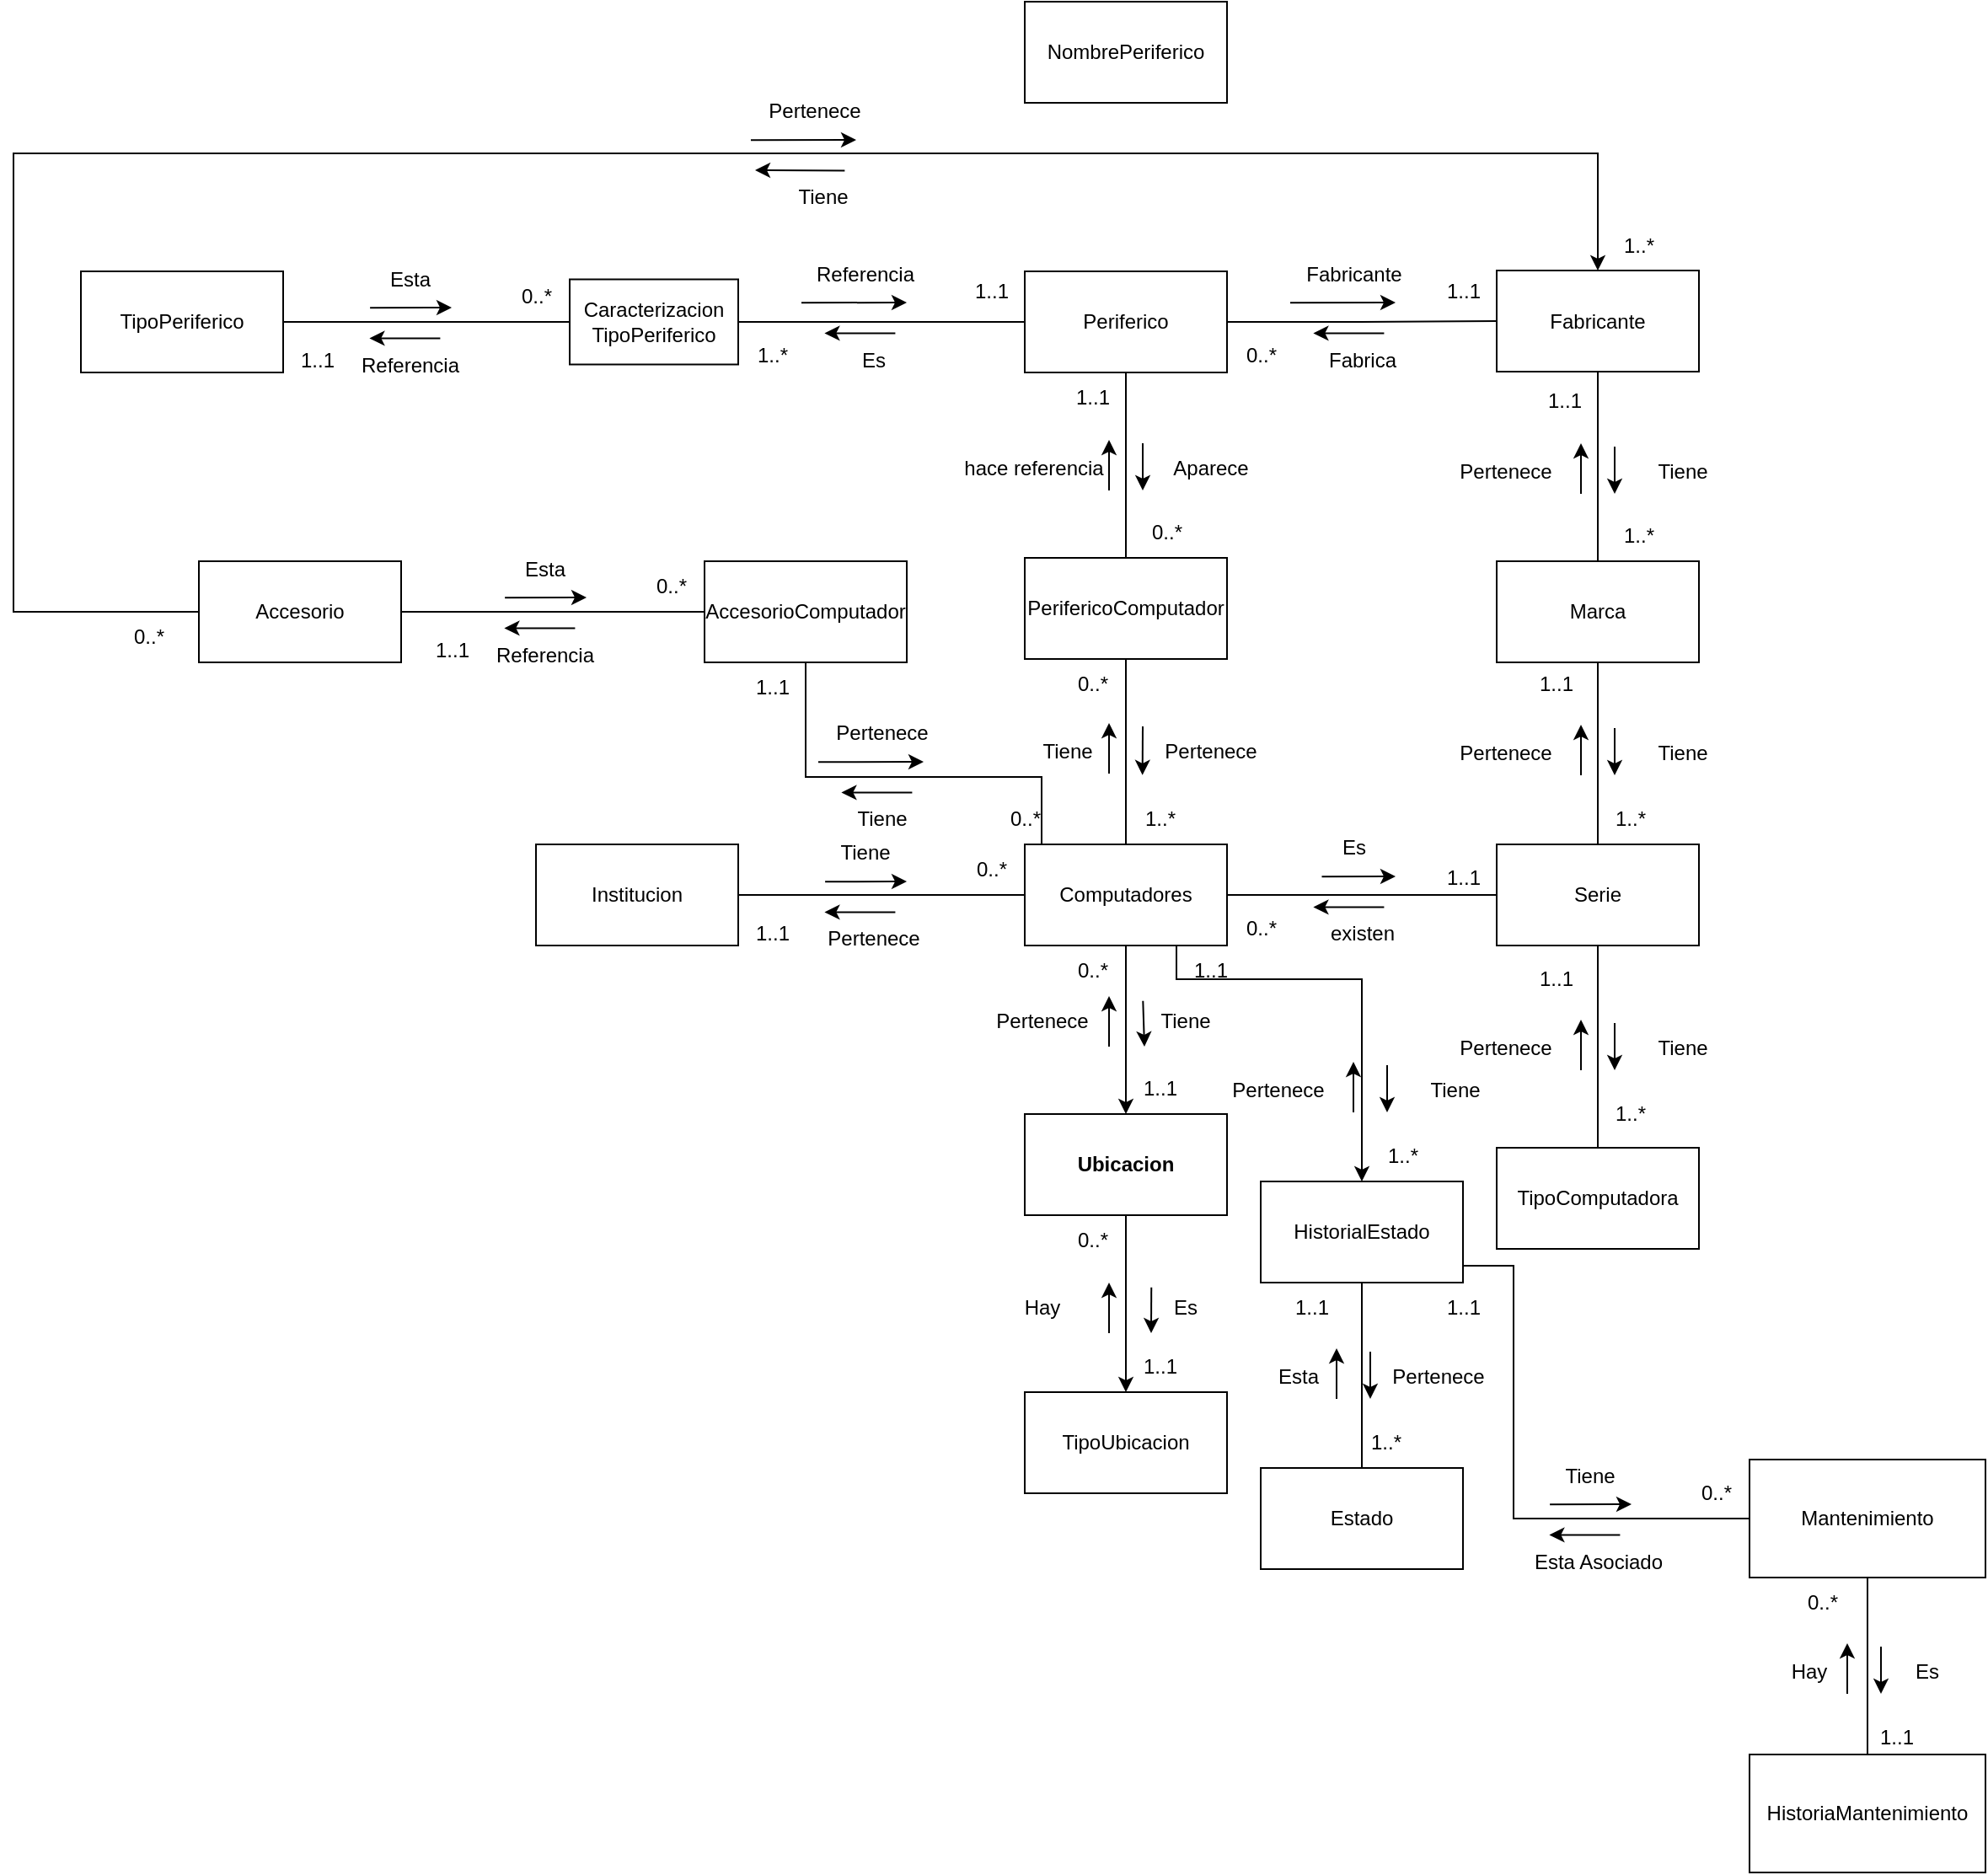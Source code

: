 <mxfile version="22.1.2" type="device">
  <diagram name="Página-1" id="cIidLMA8d9INim1SahX7">
    <mxGraphModel dx="1691" dy="508" grid="1" gridSize="10" guides="1" tooltips="1" connect="1" arrows="1" fold="1" page="1" pageScale="1" pageWidth="827" pageHeight="1169" math="0" shadow="0">
      <root>
        <mxCell id="0" />
        <mxCell id="1" parent="0" />
        <mxCell id="-EB4jdwyLUFz9tsIEVAe-1" style="edgeStyle=orthogonalEdgeStyle;rounded=0;orthogonalLoop=1;jettySize=auto;html=1;endArrow=none;endFill=0;" edge="1" parent="1" source="-EB4jdwyLUFz9tsIEVAe-2" target="-EB4jdwyLUFz9tsIEVAe-7">
          <mxGeometry relative="1" as="geometry" />
        </mxCell>
        <mxCell id="-EB4jdwyLUFz9tsIEVAe-2" value="Institucion" style="rounded=0;whiteSpace=wrap;html=1;" vertex="1" parent="1">
          <mxGeometry x="100" y="500" width="120" height="60" as="geometry" />
        </mxCell>
        <mxCell id="-EB4jdwyLUFz9tsIEVAe-3" style="edgeStyle=orthogonalEdgeStyle;rounded=0;orthogonalLoop=1;jettySize=auto;html=1;" edge="1" parent="1" source="-EB4jdwyLUFz9tsIEVAe-7" target="-EB4jdwyLUFz9tsIEVAe-15">
          <mxGeometry relative="1" as="geometry" />
        </mxCell>
        <mxCell id="-EB4jdwyLUFz9tsIEVAe-4" style="edgeStyle=orthogonalEdgeStyle;rounded=0;orthogonalLoop=1;jettySize=auto;html=1;endArrow=none;endFill=0;" edge="1" parent="1" source="-EB4jdwyLUFz9tsIEVAe-7" target="-EB4jdwyLUFz9tsIEVAe-30">
          <mxGeometry relative="1" as="geometry" />
        </mxCell>
        <mxCell id="-EB4jdwyLUFz9tsIEVAe-5" style="edgeStyle=orthogonalEdgeStyle;rounded=0;orthogonalLoop=1;jettySize=auto;html=1;entryX=0.5;entryY=1;entryDx=0;entryDy=0;endArrow=none;endFill=0;" edge="1" parent="1" source="-EB4jdwyLUFz9tsIEVAe-7" target="-EB4jdwyLUFz9tsIEVAe-98">
          <mxGeometry relative="1" as="geometry">
            <Array as="points">
              <mxPoint x="400" y="460" />
              <mxPoint x="260" y="460" />
            </Array>
          </mxGeometry>
        </mxCell>
        <mxCell id="-EB4jdwyLUFz9tsIEVAe-6" style="edgeStyle=orthogonalEdgeStyle;rounded=0;orthogonalLoop=1;jettySize=auto;html=1;" edge="1" parent="1" source="-EB4jdwyLUFz9tsIEVAe-7" target="-EB4jdwyLUFz9tsIEVAe-120">
          <mxGeometry relative="1" as="geometry">
            <Array as="points">
              <mxPoint x="480" y="580" />
              <mxPoint x="590" y="580" />
            </Array>
          </mxGeometry>
        </mxCell>
        <mxCell id="-EB4jdwyLUFz9tsIEVAe-7" value="Computadores&lt;br&gt;" style="rounded=0;whiteSpace=wrap;html=1;" vertex="1" parent="1">
          <mxGeometry x="390" y="500" width="120" height="60" as="geometry" />
        </mxCell>
        <mxCell id="-EB4jdwyLUFz9tsIEVAe-8" value="Tiene" style="text;html=1;align=center;verticalAlign=middle;resizable=0;points=[];autosize=1;strokeColor=none;fillColor=none;" vertex="1" parent="1">
          <mxGeometry x="270" y="490" width="50" height="30" as="geometry" />
        </mxCell>
        <mxCell id="-EB4jdwyLUFz9tsIEVAe-9" value="0..*" style="text;html=1;align=center;verticalAlign=middle;resizable=0;points=[];autosize=1;strokeColor=none;fillColor=none;" vertex="1" parent="1">
          <mxGeometry x="350" y="500" width="40" height="30" as="geometry" />
        </mxCell>
        <mxCell id="-EB4jdwyLUFz9tsIEVAe-10" value="" style="endArrow=classic;html=1;rounded=0;exitX=0.031;exitY=1.071;exitDx=0;exitDy=0;exitPerimeter=0;" edge="1" parent="1" source="-EB4jdwyLUFz9tsIEVAe-8">
          <mxGeometry width="50" height="50" relative="1" as="geometry">
            <mxPoint x="460" y="560" as="sourcePoint" />
            <mxPoint x="320" y="522" as="targetPoint" />
          </mxGeometry>
        </mxCell>
        <mxCell id="-EB4jdwyLUFz9tsIEVAe-11" value="Pertenece" style="text;html=1;align=center;verticalAlign=middle;resizable=0;points=[];autosize=1;strokeColor=none;fillColor=none;" vertex="1" parent="1">
          <mxGeometry x="260" y="541" width="80" height="30" as="geometry" />
        </mxCell>
        <mxCell id="-EB4jdwyLUFz9tsIEVAe-12" value="1..1" style="text;html=1;align=center;verticalAlign=middle;resizable=0;points=[];autosize=1;strokeColor=none;fillColor=none;" vertex="1" parent="1">
          <mxGeometry x="220" y="538" width="40" height="30" as="geometry" />
        </mxCell>
        <mxCell id="-EB4jdwyLUFz9tsIEVAe-13" value="" style="endArrow=classic;html=1;rounded=0;entryX=0.14;entryY=-0.027;entryDx=0;entryDy=0;entryPerimeter=0;exitX=0.665;exitY=-0.027;exitDx=0;exitDy=0;exitPerimeter=0;" edge="1" parent="1">
          <mxGeometry width="50" height="50" relative="1" as="geometry">
            <mxPoint x="313.2" y="540.19" as="sourcePoint" />
            <mxPoint x="271.2" y="540.19" as="targetPoint" />
          </mxGeometry>
        </mxCell>
        <mxCell id="-EB4jdwyLUFz9tsIEVAe-14" style="edgeStyle=orthogonalEdgeStyle;rounded=0;orthogonalLoop=1;jettySize=auto;html=1;" edge="1" parent="1" source="-EB4jdwyLUFz9tsIEVAe-15" target="-EB4jdwyLUFz9tsIEVAe-22">
          <mxGeometry relative="1" as="geometry" />
        </mxCell>
        <mxCell id="-EB4jdwyLUFz9tsIEVAe-15" value="Ubicacion" style="rounded=0;whiteSpace=wrap;html=1;fontStyle=1" vertex="1" parent="1">
          <mxGeometry x="390" y="660" width="120" height="60" as="geometry" />
        </mxCell>
        <mxCell id="-EB4jdwyLUFz9tsIEVAe-16" value="Tiene" style="text;html=1;align=center;verticalAlign=middle;resizable=0;points=[];autosize=1;strokeColor=none;fillColor=none;" vertex="1" parent="1">
          <mxGeometry x="460" y="590" width="50" height="30" as="geometry" />
        </mxCell>
        <mxCell id="-EB4jdwyLUFz9tsIEVAe-17" value="" style="endArrow=classic;html=1;rounded=0;exitX=0.003;exitY=0.097;exitDx=0;exitDy=0;exitPerimeter=0;" edge="1" parent="1" source="-EB4jdwyLUFz9tsIEVAe-16">
          <mxGeometry width="50" height="50" relative="1" as="geometry">
            <mxPoint x="650" y="660" as="sourcePoint" />
            <mxPoint x="461" y="620" as="targetPoint" />
          </mxGeometry>
        </mxCell>
        <mxCell id="-EB4jdwyLUFz9tsIEVAe-18" value="Pertenece" style="text;html=1;align=center;verticalAlign=middle;resizable=0;points=[];autosize=1;strokeColor=none;fillColor=none;" vertex="1" parent="1">
          <mxGeometry x="360" y="590" width="80" height="30" as="geometry" />
        </mxCell>
        <mxCell id="-EB4jdwyLUFz9tsIEVAe-19" value="" style="endArrow=classic;html=1;rounded=0;" edge="1" parent="1">
          <mxGeometry width="50" height="50" relative="1" as="geometry">
            <mxPoint x="440" y="620" as="sourcePoint" />
            <mxPoint x="440" y="590" as="targetPoint" />
          </mxGeometry>
        </mxCell>
        <mxCell id="-EB4jdwyLUFz9tsIEVAe-20" value="1..1" style="text;html=1;align=center;verticalAlign=middle;resizable=0;points=[];autosize=1;strokeColor=none;fillColor=none;" vertex="1" parent="1">
          <mxGeometry x="450" y="630" width="40" height="30" as="geometry" />
        </mxCell>
        <mxCell id="-EB4jdwyLUFz9tsIEVAe-21" value="0..*" style="text;html=1;align=center;verticalAlign=middle;resizable=0;points=[];autosize=1;strokeColor=none;fillColor=none;" vertex="1" parent="1">
          <mxGeometry x="410" y="560" width="40" height="30" as="geometry" />
        </mxCell>
        <mxCell id="-EB4jdwyLUFz9tsIEVAe-22" value="TipoUbicacion" style="rounded=0;whiteSpace=wrap;html=1;" vertex="1" parent="1">
          <mxGeometry x="390" y="825" width="120" height="60" as="geometry" />
        </mxCell>
        <mxCell id="-EB4jdwyLUFz9tsIEVAe-23" value="Es" style="text;html=1;align=center;verticalAlign=middle;resizable=0;points=[];autosize=1;strokeColor=none;fillColor=none;" vertex="1" parent="1">
          <mxGeometry x="465" y="760" width="40" height="30" as="geometry" />
        </mxCell>
        <mxCell id="-EB4jdwyLUFz9tsIEVAe-24" value="" style="endArrow=classic;html=1;rounded=0;exitX=0.003;exitY=0.097;exitDx=0;exitDy=0;exitPerimeter=0;entryX=0;entryY=1;entryDx=0;entryDy=0;entryPerimeter=0;" edge="1" parent="1" source="-EB4jdwyLUFz9tsIEVAe-23" target="-EB4jdwyLUFz9tsIEVAe-23">
          <mxGeometry width="50" height="50" relative="1" as="geometry">
            <mxPoint x="650" y="830" as="sourcePoint" />
            <mxPoint x="461" y="790" as="targetPoint" />
          </mxGeometry>
        </mxCell>
        <mxCell id="-EB4jdwyLUFz9tsIEVAe-25" value="Hay" style="text;html=1;align=center;verticalAlign=middle;resizable=0;points=[];autosize=1;strokeColor=none;fillColor=none;" vertex="1" parent="1">
          <mxGeometry x="380" y="760" width="40" height="30" as="geometry" />
        </mxCell>
        <mxCell id="-EB4jdwyLUFz9tsIEVAe-26" value="" style="endArrow=classic;html=1;rounded=0;" edge="1" parent="1">
          <mxGeometry width="50" height="50" relative="1" as="geometry">
            <mxPoint x="440" y="790" as="sourcePoint" />
            <mxPoint x="440" y="760" as="targetPoint" />
          </mxGeometry>
        </mxCell>
        <mxCell id="-EB4jdwyLUFz9tsIEVAe-27" value="1..1" style="text;html=1;align=center;verticalAlign=middle;resizable=0;points=[];autosize=1;strokeColor=none;fillColor=none;" vertex="1" parent="1">
          <mxGeometry x="450" y="795" width="40" height="30" as="geometry" />
        </mxCell>
        <mxCell id="-EB4jdwyLUFz9tsIEVAe-28" value="0..*" style="text;html=1;align=center;verticalAlign=middle;resizable=0;points=[];autosize=1;strokeColor=none;fillColor=none;" vertex="1" parent="1">
          <mxGeometry x="410" y="720" width="40" height="30" as="geometry" />
        </mxCell>
        <mxCell id="-EB4jdwyLUFz9tsIEVAe-29" style="edgeStyle=orthogonalEdgeStyle;rounded=0;orthogonalLoop=1;jettySize=auto;html=1;endArrow=none;endFill=0;" edge="1" parent="1" source="-EB4jdwyLUFz9tsIEVAe-30" target="-EB4jdwyLUFz9tsIEVAe-60">
          <mxGeometry relative="1" as="geometry" />
        </mxCell>
        <mxCell id="-EB4jdwyLUFz9tsIEVAe-30" value="Periferico" style="rounded=0;whiteSpace=wrap;html=1;" vertex="1" parent="1">
          <mxGeometry x="390" y="160" width="120" height="60" as="geometry" />
        </mxCell>
        <mxCell id="-EB4jdwyLUFz9tsIEVAe-31" value="hace referencia" style="text;html=1;align=center;verticalAlign=middle;resizable=0;points=[];autosize=1;strokeColor=none;fillColor=none;" vertex="1" parent="1">
          <mxGeometry x="340" y="262" width="110" height="30" as="geometry" />
        </mxCell>
        <mxCell id="-EB4jdwyLUFz9tsIEVAe-32" value="Aparece" style="text;html=1;align=center;verticalAlign=middle;resizable=0;points=[];autosize=1;strokeColor=none;fillColor=none;" vertex="1" parent="1">
          <mxGeometry x="465" y="262" width="70" height="30" as="geometry" />
        </mxCell>
        <mxCell id="-EB4jdwyLUFz9tsIEVAe-33" value="" style="endArrow=classic;html=1;rounded=0;" edge="1" parent="1">
          <mxGeometry width="50" height="50" relative="1" as="geometry">
            <mxPoint x="440" y="290" as="sourcePoint" />
            <mxPoint x="440" y="260" as="targetPoint" />
          </mxGeometry>
        </mxCell>
        <mxCell id="-EB4jdwyLUFz9tsIEVAe-34" value="" style="endArrow=classic;html=1;rounded=0;exitX=0.003;exitY=0.097;exitDx=0;exitDy=0;exitPerimeter=0;" edge="1" parent="1">
          <mxGeometry width="50" height="50" relative="1" as="geometry">
            <mxPoint x="460" y="262" as="sourcePoint" />
            <mxPoint x="460" y="290" as="targetPoint" />
          </mxGeometry>
        </mxCell>
        <mxCell id="-EB4jdwyLUFz9tsIEVAe-35" value="1..1" style="text;html=1;align=center;verticalAlign=middle;resizable=0;points=[];autosize=1;strokeColor=none;fillColor=none;" vertex="1" parent="1">
          <mxGeometry x="410" y="220" width="40" height="30" as="geometry" />
        </mxCell>
        <mxCell id="-EB4jdwyLUFz9tsIEVAe-36" value="0..*" style="text;html=1;align=center;verticalAlign=middle;resizable=0;points=[];autosize=1;strokeColor=none;fillColor=none;" vertex="1" parent="1">
          <mxGeometry x="454" y="300" width="40" height="30" as="geometry" />
        </mxCell>
        <mxCell id="-EB4jdwyLUFz9tsIEVAe-37" value="PerifericoComputador" style="rounded=0;whiteSpace=wrap;html=1;" vertex="1" parent="1">
          <mxGeometry x="390" y="330" width="120" height="60" as="geometry" />
        </mxCell>
        <mxCell id="-EB4jdwyLUFz9tsIEVAe-38" value="Tiene" style="text;html=1;align=center;verticalAlign=middle;resizable=0;points=[];autosize=1;strokeColor=none;fillColor=none;" vertex="1" parent="1">
          <mxGeometry x="390" y="430" width="50" height="30" as="geometry" />
        </mxCell>
        <mxCell id="-EB4jdwyLUFz9tsIEVAe-39" value="Pertenece" style="text;html=1;align=center;verticalAlign=middle;resizable=0;points=[];autosize=1;strokeColor=none;fillColor=none;" vertex="1" parent="1">
          <mxGeometry x="460" y="430" width="80" height="30" as="geometry" />
        </mxCell>
        <mxCell id="-EB4jdwyLUFz9tsIEVAe-40" value="" style="endArrow=classic;html=1;rounded=0;" edge="1" parent="1">
          <mxGeometry width="50" height="50" relative="1" as="geometry">
            <mxPoint x="440" y="458" as="sourcePoint" />
            <mxPoint x="440" y="428" as="targetPoint" />
          </mxGeometry>
        </mxCell>
        <mxCell id="-EB4jdwyLUFz9tsIEVAe-41" value="" style="endArrow=classic;html=1;rounded=0;exitX=0.003;exitY=0.097;exitDx=0;exitDy=0;exitPerimeter=0;entryX=-0.002;entryY=0.963;entryDx=0;entryDy=0;entryPerimeter=0;" edge="1" parent="1" target="-EB4jdwyLUFz9tsIEVAe-39">
          <mxGeometry width="50" height="50" relative="1" as="geometry">
            <mxPoint x="460" y="430" as="sourcePoint" />
            <mxPoint x="461" y="457" as="targetPoint" />
          </mxGeometry>
        </mxCell>
        <mxCell id="-EB4jdwyLUFz9tsIEVAe-42" value="0..*" style="text;html=1;align=center;verticalAlign=middle;resizable=0;points=[];autosize=1;strokeColor=none;fillColor=none;" vertex="1" parent="1">
          <mxGeometry x="410" y="390" width="40" height="30" as="geometry" />
        </mxCell>
        <mxCell id="-EB4jdwyLUFz9tsIEVAe-43" value="1..*" style="text;html=1;align=center;verticalAlign=middle;resizable=0;points=[];autosize=1;strokeColor=none;fillColor=none;" vertex="1" parent="1">
          <mxGeometry x="450" y="470" width="40" height="30" as="geometry" />
        </mxCell>
        <mxCell id="-EB4jdwyLUFz9tsIEVAe-44" style="edgeStyle=orthogonalEdgeStyle;rounded=0;orthogonalLoop=1;jettySize=auto;html=1;endArrow=none;endFill=0;" edge="1" parent="1" source="-EB4jdwyLUFz9tsIEVAe-45" target="-EB4jdwyLUFz9tsIEVAe-30">
          <mxGeometry relative="1" as="geometry" />
        </mxCell>
        <mxCell id="-EB4jdwyLUFz9tsIEVAe-45" value="TipoPeriferico" style="rounded=0;whiteSpace=wrap;html=1;" vertex="1" parent="1">
          <mxGeometry x="-170" y="160" width="120" height="60" as="geometry" />
        </mxCell>
        <mxCell id="-EB4jdwyLUFz9tsIEVAe-46" value="Esta" style="text;html=1;align=center;verticalAlign=middle;resizable=0;points=[];autosize=1;strokeColor=none;fillColor=none;" vertex="1" parent="1">
          <mxGeometry y="149.5" width="50" height="30" as="geometry" />
        </mxCell>
        <mxCell id="-EB4jdwyLUFz9tsIEVAe-47" value="0..*" style="text;html=1;align=center;verticalAlign=middle;resizable=0;points=[];autosize=1;strokeColor=none;fillColor=none;" vertex="1" parent="1">
          <mxGeometry x="80" y="159.5" width="40" height="30" as="geometry" />
        </mxCell>
        <mxCell id="-EB4jdwyLUFz9tsIEVAe-48" value="" style="endArrow=classic;html=1;rounded=0;exitX=0.031;exitY=1.071;exitDx=0;exitDy=0;exitPerimeter=0;" edge="1" parent="1" source="-EB4jdwyLUFz9tsIEVAe-46">
          <mxGeometry width="50" height="50" relative="1" as="geometry">
            <mxPoint x="190" y="219.5" as="sourcePoint" />
            <mxPoint x="50" y="181.5" as="targetPoint" />
          </mxGeometry>
        </mxCell>
        <mxCell id="-EB4jdwyLUFz9tsIEVAe-49" value="Referencia" style="text;html=1;align=center;verticalAlign=middle;resizable=0;points=[];autosize=1;strokeColor=none;fillColor=none;" vertex="1" parent="1">
          <mxGeometry x="-15" y="200.5" width="80" height="30" as="geometry" />
        </mxCell>
        <mxCell id="-EB4jdwyLUFz9tsIEVAe-50" value="1..1" style="text;html=1;align=center;verticalAlign=middle;resizable=0;points=[];autosize=1;strokeColor=none;fillColor=none;" vertex="1" parent="1">
          <mxGeometry x="-50" y="197.5" width="40" height="30" as="geometry" />
        </mxCell>
        <mxCell id="-EB4jdwyLUFz9tsIEVAe-51" value="" style="endArrow=classic;html=1;rounded=0;entryX=0.14;entryY=-0.027;entryDx=0;entryDy=0;entryPerimeter=0;exitX=0.665;exitY=-0.027;exitDx=0;exitDy=0;exitPerimeter=0;" edge="1" parent="1">
          <mxGeometry width="50" height="50" relative="1" as="geometry">
            <mxPoint x="43.2" y="199.69" as="sourcePoint" />
            <mxPoint x="1.2" y="199.69" as="targetPoint" />
          </mxGeometry>
        </mxCell>
        <mxCell id="-EB4jdwyLUFz9tsIEVAe-52" value="Caracterizacion&lt;br&gt;TipoPeriferico" style="rounded=0;whiteSpace=wrap;html=1;" vertex="1" parent="1">
          <mxGeometry x="120" y="164.75" width="100" height="50.5" as="geometry" />
        </mxCell>
        <mxCell id="-EB4jdwyLUFz9tsIEVAe-53" value="Referencia" style="text;html=1;align=center;verticalAlign=middle;resizable=0;points=[];autosize=1;strokeColor=none;fillColor=none;" vertex="1" parent="1">
          <mxGeometry x="255" y="146.5" width="80" height="30" as="geometry" />
        </mxCell>
        <mxCell id="-EB4jdwyLUFz9tsIEVAe-54" value="1..1" style="text;html=1;align=center;verticalAlign=middle;resizable=0;points=[];autosize=1;strokeColor=none;fillColor=none;" vertex="1" parent="1">
          <mxGeometry x="350" y="156.5" width="40" height="30" as="geometry" />
        </mxCell>
        <mxCell id="-EB4jdwyLUFz9tsIEVAe-55" value="" style="endArrow=classic;html=1;rounded=0;exitX=0.031;exitY=1.071;exitDx=0;exitDy=0;exitPerimeter=0;" edge="1" parent="1" source="-EB4jdwyLUFz9tsIEVAe-53">
          <mxGeometry width="50" height="50" relative="1" as="geometry">
            <mxPoint x="460" y="216.5" as="sourcePoint" />
            <mxPoint x="320" y="178.5" as="targetPoint" />
          </mxGeometry>
        </mxCell>
        <mxCell id="-EB4jdwyLUFz9tsIEVAe-56" value="Es" style="text;html=1;align=center;verticalAlign=middle;resizable=0;points=[];autosize=1;strokeColor=none;fillColor=none;" vertex="1" parent="1">
          <mxGeometry x="280" y="197.5" width="40" height="30" as="geometry" />
        </mxCell>
        <mxCell id="-EB4jdwyLUFz9tsIEVAe-57" value="1..*" style="text;html=1;align=center;verticalAlign=middle;resizable=0;points=[];autosize=1;strokeColor=none;fillColor=none;" vertex="1" parent="1">
          <mxGeometry x="220" y="194.5" width="40" height="30" as="geometry" />
        </mxCell>
        <mxCell id="-EB4jdwyLUFz9tsIEVAe-58" value="" style="endArrow=classic;html=1;rounded=0;entryX=0.14;entryY=-0.027;entryDx=0;entryDy=0;entryPerimeter=0;exitX=0.665;exitY=-0.027;exitDx=0;exitDy=0;exitPerimeter=0;" edge="1" parent="1">
          <mxGeometry width="50" height="50" relative="1" as="geometry">
            <mxPoint x="313.2" y="196.69" as="sourcePoint" />
            <mxPoint x="271.2" y="196.69" as="targetPoint" />
          </mxGeometry>
        </mxCell>
        <mxCell id="-EB4jdwyLUFz9tsIEVAe-59" style="edgeStyle=orthogonalEdgeStyle;rounded=0;orthogonalLoop=1;jettySize=auto;html=1;entryX=0.5;entryY=0;entryDx=0;entryDy=0;endArrow=none;endFill=0;" edge="1" parent="1" source="-EB4jdwyLUFz9tsIEVAe-60" target="-EB4jdwyLUFz9tsIEVAe-62">
          <mxGeometry relative="1" as="geometry" />
        </mxCell>
        <mxCell id="-EB4jdwyLUFz9tsIEVAe-60" value="Fabricante" style="rounded=0;whiteSpace=wrap;html=1;" vertex="1" parent="1">
          <mxGeometry x="670" y="159.5" width="120" height="60" as="geometry" />
        </mxCell>
        <mxCell id="-EB4jdwyLUFz9tsIEVAe-61" style="edgeStyle=orthogonalEdgeStyle;rounded=0;orthogonalLoop=1;jettySize=auto;html=1;endArrow=none;endFill=0;" edge="1" parent="1" source="-EB4jdwyLUFz9tsIEVAe-62" target="-EB4jdwyLUFz9tsIEVAe-65">
          <mxGeometry relative="1" as="geometry" />
        </mxCell>
        <mxCell id="-EB4jdwyLUFz9tsIEVAe-62" value="Marca" style="rounded=0;whiteSpace=wrap;html=1;" vertex="1" parent="1">
          <mxGeometry x="670" y="332" width="120" height="60" as="geometry" />
        </mxCell>
        <mxCell id="-EB4jdwyLUFz9tsIEVAe-63" style="edgeStyle=orthogonalEdgeStyle;rounded=0;orthogonalLoop=1;jettySize=auto;html=1;endArrow=none;endFill=0;" edge="1" parent="1" source="-EB4jdwyLUFz9tsIEVAe-65" target="-EB4jdwyLUFz9tsIEVAe-7">
          <mxGeometry relative="1" as="geometry" />
        </mxCell>
        <mxCell id="-EB4jdwyLUFz9tsIEVAe-64" style="edgeStyle=orthogonalEdgeStyle;rounded=0;orthogonalLoop=1;jettySize=auto;html=1;endArrow=none;endFill=0;" edge="1" parent="1" source="-EB4jdwyLUFz9tsIEVAe-65" target="-EB4jdwyLUFz9tsIEVAe-90">
          <mxGeometry relative="1" as="geometry" />
        </mxCell>
        <mxCell id="-EB4jdwyLUFz9tsIEVAe-65" value="Serie" style="rounded=0;whiteSpace=wrap;html=1;" vertex="1" parent="1">
          <mxGeometry x="670" y="500" width="120" height="60" as="geometry" />
        </mxCell>
        <mxCell id="-EB4jdwyLUFz9tsIEVAe-66" value="Fabricante" style="text;html=1;align=center;verticalAlign=middle;resizable=0;points=[];autosize=1;strokeColor=none;fillColor=none;" vertex="1" parent="1">
          <mxGeometry x="545" y="146.5" width="80" height="30" as="geometry" />
        </mxCell>
        <mxCell id="-EB4jdwyLUFz9tsIEVAe-67" value="1..1" style="text;html=1;align=center;verticalAlign=middle;resizable=0;points=[];autosize=1;strokeColor=none;fillColor=none;" vertex="1" parent="1">
          <mxGeometry x="630" y="156.5" width="40" height="30" as="geometry" />
        </mxCell>
        <mxCell id="-EB4jdwyLUFz9tsIEVAe-68" value="" style="endArrow=classic;html=1;rounded=0;exitX=0.031;exitY=1.071;exitDx=0;exitDy=0;exitPerimeter=0;" edge="1" parent="1" source="-EB4jdwyLUFz9tsIEVAe-66">
          <mxGeometry width="50" height="50" relative="1" as="geometry">
            <mxPoint x="750" y="216.5" as="sourcePoint" />
            <mxPoint x="610" y="178.5" as="targetPoint" />
          </mxGeometry>
        </mxCell>
        <mxCell id="-EB4jdwyLUFz9tsIEVAe-69" value="Fabrica" style="text;html=1;align=center;verticalAlign=middle;resizable=0;points=[];autosize=1;strokeColor=none;fillColor=none;" vertex="1" parent="1">
          <mxGeometry x="560" y="197.5" width="60" height="30" as="geometry" />
        </mxCell>
        <mxCell id="-EB4jdwyLUFz9tsIEVAe-70" value="0..*" style="text;html=1;align=center;verticalAlign=middle;resizable=0;points=[];autosize=1;strokeColor=none;fillColor=none;" vertex="1" parent="1">
          <mxGeometry x="510" y="194.5" width="40" height="30" as="geometry" />
        </mxCell>
        <mxCell id="-EB4jdwyLUFz9tsIEVAe-71" value="" style="endArrow=classic;html=1;rounded=0;entryX=0.14;entryY=-0.027;entryDx=0;entryDy=0;entryPerimeter=0;exitX=0.665;exitY=-0.027;exitDx=0;exitDy=0;exitPerimeter=0;" edge="1" parent="1">
          <mxGeometry width="50" height="50" relative="1" as="geometry">
            <mxPoint x="603.2" y="196.69" as="sourcePoint" />
            <mxPoint x="561.2" y="196.69" as="targetPoint" />
          </mxGeometry>
        </mxCell>
        <mxCell id="-EB4jdwyLUFz9tsIEVAe-72" value="Pertenece" style="text;html=1;align=center;verticalAlign=middle;resizable=0;points=[];autosize=1;strokeColor=none;fillColor=none;" vertex="1" parent="1">
          <mxGeometry x="635" y="264" width="80" height="30" as="geometry" />
        </mxCell>
        <mxCell id="-EB4jdwyLUFz9tsIEVAe-73" value="Tiene" style="text;html=1;align=center;verticalAlign=middle;resizable=0;points=[];autosize=1;strokeColor=none;fillColor=none;" vertex="1" parent="1">
          <mxGeometry x="755" y="264" width="50" height="30" as="geometry" />
        </mxCell>
        <mxCell id="-EB4jdwyLUFz9tsIEVAe-74" value="" style="endArrow=classic;html=1;rounded=0;" edge="1" parent="1">
          <mxGeometry width="50" height="50" relative="1" as="geometry">
            <mxPoint x="720" y="292" as="sourcePoint" />
            <mxPoint x="720" y="262" as="targetPoint" />
          </mxGeometry>
        </mxCell>
        <mxCell id="-EB4jdwyLUFz9tsIEVAe-75" value="" style="endArrow=classic;html=1;rounded=0;exitX=0.003;exitY=0.097;exitDx=0;exitDy=0;exitPerimeter=0;" edge="1" parent="1">
          <mxGeometry width="50" height="50" relative="1" as="geometry">
            <mxPoint x="740" y="264" as="sourcePoint" />
            <mxPoint x="740" y="292" as="targetPoint" />
          </mxGeometry>
        </mxCell>
        <mxCell id="-EB4jdwyLUFz9tsIEVAe-76" value="1..1" style="text;html=1;align=center;verticalAlign=middle;resizable=0;points=[];autosize=1;strokeColor=none;fillColor=none;" vertex="1" parent="1">
          <mxGeometry x="690" y="222" width="40" height="30" as="geometry" />
        </mxCell>
        <mxCell id="-EB4jdwyLUFz9tsIEVAe-77" value="1..*" style="text;html=1;align=center;verticalAlign=middle;resizable=0;points=[];autosize=1;strokeColor=none;fillColor=none;" vertex="1" parent="1">
          <mxGeometry x="734" y="302" width="40" height="30" as="geometry" />
        </mxCell>
        <mxCell id="-EB4jdwyLUFz9tsIEVAe-78" value="Pertenece" style="text;html=1;align=center;verticalAlign=middle;resizable=0;points=[];autosize=1;strokeColor=none;fillColor=none;" vertex="1" parent="1">
          <mxGeometry x="635" y="431" width="80" height="30" as="geometry" />
        </mxCell>
        <mxCell id="-EB4jdwyLUFz9tsIEVAe-79" value="Tiene" style="text;html=1;align=center;verticalAlign=middle;resizable=0;points=[];autosize=1;strokeColor=none;fillColor=none;" vertex="1" parent="1">
          <mxGeometry x="755" y="431" width="50" height="30" as="geometry" />
        </mxCell>
        <mxCell id="-EB4jdwyLUFz9tsIEVAe-80" value="" style="endArrow=classic;html=1;rounded=0;" edge="1" parent="1">
          <mxGeometry width="50" height="50" relative="1" as="geometry">
            <mxPoint x="720" y="459" as="sourcePoint" />
            <mxPoint x="720" y="429" as="targetPoint" />
          </mxGeometry>
        </mxCell>
        <mxCell id="-EB4jdwyLUFz9tsIEVAe-81" value="" style="endArrow=classic;html=1;rounded=0;exitX=0.003;exitY=0.097;exitDx=0;exitDy=0;exitPerimeter=0;" edge="1" parent="1">
          <mxGeometry width="50" height="50" relative="1" as="geometry">
            <mxPoint x="740" y="431" as="sourcePoint" />
            <mxPoint x="740" y="459" as="targetPoint" />
          </mxGeometry>
        </mxCell>
        <mxCell id="-EB4jdwyLUFz9tsIEVAe-82" value="1..1" style="text;html=1;align=center;verticalAlign=middle;resizable=0;points=[];autosize=1;strokeColor=none;fillColor=none;" vertex="1" parent="1">
          <mxGeometry x="685" y="390" width="40" height="30" as="geometry" />
        </mxCell>
        <mxCell id="-EB4jdwyLUFz9tsIEVAe-83" value="1..*" style="text;html=1;align=center;verticalAlign=middle;resizable=0;points=[];autosize=1;strokeColor=none;fillColor=none;" vertex="1" parent="1">
          <mxGeometry x="729" y="470" width="40" height="30" as="geometry" />
        </mxCell>
        <mxCell id="-EB4jdwyLUFz9tsIEVAe-84" value="Es" style="text;html=1;align=center;verticalAlign=middle;resizable=0;points=[];autosize=1;strokeColor=none;fillColor=none;" vertex="1" parent="1">
          <mxGeometry x="565" y="487" width="40" height="30" as="geometry" />
        </mxCell>
        <mxCell id="-EB4jdwyLUFz9tsIEVAe-85" value="1..1" style="text;html=1;align=center;verticalAlign=middle;resizable=0;points=[];autosize=1;strokeColor=none;fillColor=none;" vertex="1" parent="1">
          <mxGeometry x="630" y="505" width="40" height="30" as="geometry" />
        </mxCell>
        <mxCell id="-EB4jdwyLUFz9tsIEVAe-86" value="" style="endArrow=classic;html=1;rounded=0;exitX=0.031;exitY=1.071;exitDx=0;exitDy=0;exitPerimeter=0;" edge="1" parent="1" source="-EB4jdwyLUFz9tsIEVAe-84">
          <mxGeometry width="50" height="50" relative="1" as="geometry">
            <mxPoint x="750" y="557" as="sourcePoint" />
            <mxPoint x="610" y="519" as="targetPoint" />
          </mxGeometry>
        </mxCell>
        <mxCell id="-EB4jdwyLUFz9tsIEVAe-87" value="existen" style="text;html=1;align=center;verticalAlign=middle;resizable=0;points=[];autosize=1;strokeColor=none;fillColor=none;" vertex="1" parent="1">
          <mxGeometry x="560" y="538" width="60" height="30" as="geometry" />
        </mxCell>
        <mxCell id="-EB4jdwyLUFz9tsIEVAe-88" value="0..*" style="text;html=1;align=center;verticalAlign=middle;resizable=0;points=[];autosize=1;strokeColor=none;fillColor=none;" vertex="1" parent="1">
          <mxGeometry x="510" y="535" width="40" height="30" as="geometry" />
        </mxCell>
        <mxCell id="-EB4jdwyLUFz9tsIEVAe-89" value="" style="endArrow=classic;html=1;rounded=0;entryX=0.14;entryY=-0.027;entryDx=0;entryDy=0;entryPerimeter=0;exitX=0.665;exitY=-0.027;exitDx=0;exitDy=0;exitPerimeter=0;" edge="1" parent="1">
          <mxGeometry width="50" height="50" relative="1" as="geometry">
            <mxPoint x="603.2" y="537.19" as="sourcePoint" />
            <mxPoint x="561.2" y="537.19" as="targetPoint" />
          </mxGeometry>
        </mxCell>
        <mxCell id="-EB4jdwyLUFz9tsIEVAe-90" value="TipoComputadora" style="rounded=0;whiteSpace=wrap;html=1;" vertex="1" parent="1">
          <mxGeometry x="670" y="680" width="120" height="60" as="geometry" />
        </mxCell>
        <mxCell id="-EB4jdwyLUFz9tsIEVAe-91" value="Pertenece" style="text;html=1;align=center;verticalAlign=middle;resizable=0;points=[];autosize=1;strokeColor=none;fillColor=none;" vertex="1" parent="1">
          <mxGeometry x="635" y="606" width="80" height="30" as="geometry" />
        </mxCell>
        <mxCell id="-EB4jdwyLUFz9tsIEVAe-92" value="Tiene" style="text;html=1;align=center;verticalAlign=middle;resizable=0;points=[];autosize=1;strokeColor=none;fillColor=none;" vertex="1" parent="1">
          <mxGeometry x="755" y="606" width="50" height="30" as="geometry" />
        </mxCell>
        <mxCell id="-EB4jdwyLUFz9tsIEVAe-93" value="" style="endArrow=classic;html=1;rounded=0;" edge="1" parent="1">
          <mxGeometry width="50" height="50" relative="1" as="geometry">
            <mxPoint x="720" y="634" as="sourcePoint" />
            <mxPoint x="720" y="604" as="targetPoint" />
          </mxGeometry>
        </mxCell>
        <mxCell id="-EB4jdwyLUFz9tsIEVAe-94" value="" style="endArrow=classic;html=1;rounded=0;exitX=0.003;exitY=0.097;exitDx=0;exitDy=0;exitPerimeter=0;" edge="1" parent="1">
          <mxGeometry width="50" height="50" relative="1" as="geometry">
            <mxPoint x="740" y="606" as="sourcePoint" />
            <mxPoint x="740" y="634" as="targetPoint" />
          </mxGeometry>
        </mxCell>
        <mxCell id="-EB4jdwyLUFz9tsIEVAe-95" value="1..1" style="text;html=1;align=center;verticalAlign=middle;resizable=0;points=[];autosize=1;strokeColor=none;fillColor=none;" vertex="1" parent="1">
          <mxGeometry x="685" y="565" width="40" height="30" as="geometry" />
        </mxCell>
        <mxCell id="-EB4jdwyLUFz9tsIEVAe-96" value="1..*" style="text;html=1;align=center;verticalAlign=middle;resizable=0;points=[];autosize=1;strokeColor=none;fillColor=none;" vertex="1" parent="1">
          <mxGeometry x="729" y="645" width="40" height="30" as="geometry" />
        </mxCell>
        <mxCell id="-EB4jdwyLUFz9tsIEVAe-97" style="edgeStyle=orthogonalEdgeStyle;rounded=0;orthogonalLoop=1;jettySize=auto;html=1;entryX=1;entryY=0.5;entryDx=0;entryDy=0;endArrow=none;endFill=0;" edge="1" parent="1" source="-EB4jdwyLUFz9tsIEVAe-98" target="-EB4jdwyLUFz9tsIEVAe-100">
          <mxGeometry relative="1" as="geometry" />
        </mxCell>
        <mxCell id="-EB4jdwyLUFz9tsIEVAe-98" value="AccesorioComputador" style="rounded=0;whiteSpace=wrap;html=1;" vertex="1" parent="1">
          <mxGeometry x="200" y="332" width="120" height="60" as="geometry" />
        </mxCell>
        <mxCell id="-EB4jdwyLUFz9tsIEVAe-99" style="edgeStyle=orthogonalEdgeStyle;rounded=0;orthogonalLoop=1;jettySize=auto;html=1;entryX=0.5;entryY=0;entryDx=0;entryDy=0;" edge="1" parent="1" source="-EB4jdwyLUFz9tsIEVAe-100" target="-EB4jdwyLUFz9tsIEVAe-60">
          <mxGeometry relative="1" as="geometry">
            <Array as="points">
              <mxPoint x="-210" y="362" />
              <mxPoint x="-210" y="90" />
              <mxPoint x="730" y="90" />
            </Array>
          </mxGeometry>
        </mxCell>
        <mxCell id="-EB4jdwyLUFz9tsIEVAe-100" value="Accesorio" style="rounded=0;whiteSpace=wrap;html=1;" vertex="1" parent="1">
          <mxGeometry x="-100" y="332" width="120" height="60" as="geometry" />
        </mxCell>
        <mxCell id="-EB4jdwyLUFz9tsIEVAe-101" value="Esta" style="text;html=1;align=center;verticalAlign=middle;resizable=0;points=[];autosize=1;strokeColor=none;fillColor=none;" vertex="1" parent="1">
          <mxGeometry x="80" y="321.5" width="50" height="30" as="geometry" />
        </mxCell>
        <mxCell id="-EB4jdwyLUFz9tsIEVAe-102" value="0..*" style="text;html=1;align=center;verticalAlign=middle;resizable=0;points=[];autosize=1;strokeColor=none;fillColor=none;" vertex="1" parent="1">
          <mxGeometry x="160" y="331.5" width="40" height="30" as="geometry" />
        </mxCell>
        <mxCell id="-EB4jdwyLUFz9tsIEVAe-103" value="" style="endArrow=classic;html=1;rounded=0;exitX=0.031;exitY=1.071;exitDx=0;exitDy=0;exitPerimeter=0;" edge="1" parent="1" source="-EB4jdwyLUFz9tsIEVAe-101">
          <mxGeometry width="50" height="50" relative="1" as="geometry">
            <mxPoint x="270" y="391.5" as="sourcePoint" />
            <mxPoint x="130" y="353.5" as="targetPoint" />
          </mxGeometry>
        </mxCell>
        <mxCell id="-EB4jdwyLUFz9tsIEVAe-104" value="Referencia" style="text;html=1;align=center;verticalAlign=middle;resizable=0;points=[];autosize=1;strokeColor=none;fillColor=none;" vertex="1" parent="1">
          <mxGeometry x="65" y="372.5" width="80" height="30" as="geometry" />
        </mxCell>
        <mxCell id="-EB4jdwyLUFz9tsIEVAe-105" value="1..1" style="text;html=1;align=center;verticalAlign=middle;resizable=0;points=[];autosize=1;strokeColor=none;fillColor=none;" vertex="1" parent="1">
          <mxGeometry x="30" y="369.5" width="40" height="30" as="geometry" />
        </mxCell>
        <mxCell id="-EB4jdwyLUFz9tsIEVAe-106" value="" style="endArrow=classic;html=1;rounded=0;entryX=0.14;entryY=-0.027;entryDx=0;entryDy=0;entryPerimeter=0;exitX=0.665;exitY=-0.027;exitDx=0;exitDy=0;exitPerimeter=0;" edge="1" parent="1">
          <mxGeometry width="50" height="50" relative="1" as="geometry">
            <mxPoint x="123.2" y="371.69" as="sourcePoint" />
            <mxPoint x="81.2" y="371.69" as="targetPoint" />
          </mxGeometry>
        </mxCell>
        <mxCell id="-EB4jdwyLUFz9tsIEVAe-107" value="Pertenece" style="text;html=1;align=center;verticalAlign=middle;resizable=0;points=[];autosize=1;strokeColor=none;fillColor=none;" vertex="1" parent="1">
          <mxGeometry x="265" y="419" width="80" height="30" as="geometry" />
        </mxCell>
        <mxCell id="-EB4jdwyLUFz9tsIEVAe-108" value="0..*" style="text;html=1;align=center;verticalAlign=middle;resizable=0;points=[];autosize=1;strokeColor=none;fillColor=none;" vertex="1" parent="1">
          <mxGeometry x="370" y="470" width="40" height="30" as="geometry" />
        </mxCell>
        <mxCell id="-EB4jdwyLUFz9tsIEVAe-109" value="" style="endArrow=classic;html=1;rounded=0;exitX=0.031;exitY=1.071;exitDx=0;exitDy=0;exitPerimeter=0;" edge="1" parent="1" source="-EB4jdwyLUFz9tsIEVAe-107">
          <mxGeometry width="50" height="50" relative="1" as="geometry">
            <mxPoint x="470" y="489" as="sourcePoint" />
            <mxPoint x="330" y="451" as="targetPoint" />
          </mxGeometry>
        </mxCell>
        <mxCell id="-EB4jdwyLUFz9tsIEVAe-110" value="Tiene" style="text;html=1;align=center;verticalAlign=middle;resizable=0;points=[];autosize=1;strokeColor=none;fillColor=none;" vertex="1" parent="1">
          <mxGeometry x="280" y="470" width="50" height="30" as="geometry" />
        </mxCell>
        <mxCell id="-EB4jdwyLUFz9tsIEVAe-111" value="1..1" style="text;html=1;align=center;verticalAlign=middle;resizable=0;points=[];autosize=1;strokeColor=none;fillColor=none;" vertex="1" parent="1">
          <mxGeometry x="220" y="392" width="40" height="30" as="geometry" />
        </mxCell>
        <mxCell id="-EB4jdwyLUFz9tsIEVAe-112" value="" style="endArrow=classic;html=1;rounded=0;entryX=0.14;entryY=-0.027;entryDx=0;entryDy=0;entryPerimeter=0;exitX=0.665;exitY=-0.027;exitDx=0;exitDy=0;exitPerimeter=0;" edge="1" parent="1">
          <mxGeometry width="50" height="50" relative="1" as="geometry">
            <mxPoint x="323.2" y="469.19" as="sourcePoint" />
            <mxPoint x="281.2" y="469.19" as="targetPoint" />
          </mxGeometry>
        </mxCell>
        <mxCell id="-EB4jdwyLUFz9tsIEVAe-113" value="Pertenece" style="text;html=1;align=center;verticalAlign=middle;resizable=0;points=[];autosize=1;strokeColor=none;fillColor=none;" vertex="1" parent="1">
          <mxGeometry x="225" y="50" width="80" height="30" as="geometry" />
        </mxCell>
        <mxCell id="-EB4jdwyLUFz9tsIEVAe-114" value="1..*" style="text;html=1;align=center;verticalAlign=middle;resizable=0;points=[];autosize=1;strokeColor=none;fillColor=none;" vertex="1" parent="1">
          <mxGeometry x="734" y="129.5" width="40" height="30" as="geometry" />
        </mxCell>
        <mxCell id="-EB4jdwyLUFz9tsIEVAe-115" value="" style="endArrow=classic;html=1;rounded=0;exitX=0.031;exitY=1.071;exitDx=0;exitDy=0;exitPerimeter=0;" edge="1" parent="1" source="-EB4jdwyLUFz9tsIEVAe-113">
          <mxGeometry width="50" height="50" relative="1" as="geometry">
            <mxPoint x="430" y="120" as="sourcePoint" />
            <mxPoint x="290" y="82" as="targetPoint" />
          </mxGeometry>
        </mxCell>
        <mxCell id="-EB4jdwyLUFz9tsIEVAe-116" value="Tiene" style="text;html=1;align=center;verticalAlign=middle;resizable=0;points=[];autosize=1;strokeColor=none;fillColor=none;" vertex="1" parent="1">
          <mxGeometry x="245" y="101" width="50" height="30" as="geometry" />
        </mxCell>
        <mxCell id="-EB4jdwyLUFz9tsIEVAe-117" value="" style="endArrow=classic;html=1;rounded=0;exitX=0.665;exitY=-0.027;exitDx=0;exitDy=0;exitPerimeter=0;" edge="1" parent="1">
          <mxGeometry width="50" height="50" relative="1" as="geometry">
            <mxPoint x="283.2" y="100.19" as="sourcePoint" />
            <mxPoint x="230" y="100" as="targetPoint" />
          </mxGeometry>
        </mxCell>
        <mxCell id="-EB4jdwyLUFz9tsIEVAe-118" value="0..*" style="text;html=1;align=center;verticalAlign=middle;resizable=0;points=[];autosize=1;strokeColor=none;fillColor=none;" vertex="1" parent="1">
          <mxGeometry x="-150" y="362" width="40" height="30" as="geometry" />
        </mxCell>
        <mxCell id="-EB4jdwyLUFz9tsIEVAe-119" style="edgeStyle=orthogonalEdgeStyle;rounded=0;orthogonalLoop=1;jettySize=auto;html=1;endArrow=none;endFill=0;" edge="1" parent="1" source="-EB4jdwyLUFz9tsIEVAe-120" target="-EB4jdwyLUFz9tsIEVAe-128">
          <mxGeometry relative="1" as="geometry" />
        </mxCell>
        <mxCell id="-EB4jdwyLUFz9tsIEVAe-120" value="HistorialEstado" style="rounded=0;whiteSpace=wrap;html=1;" vertex="1" parent="1">
          <mxGeometry x="530" y="700" width="120" height="60" as="geometry" />
        </mxCell>
        <mxCell id="-EB4jdwyLUFz9tsIEVAe-121" value="Pertenece" style="text;html=1;align=center;verticalAlign=middle;resizable=0;points=[];autosize=1;strokeColor=none;fillColor=none;" vertex="1" parent="1">
          <mxGeometry x="500" y="631" width="80" height="30" as="geometry" />
        </mxCell>
        <mxCell id="-EB4jdwyLUFz9tsIEVAe-122" value="Tiene" style="text;html=1;align=center;verticalAlign=middle;resizable=0;points=[];autosize=1;strokeColor=none;fillColor=none;" vertex="1" parent="1">
          <mxGeometry x="620" y="631" width="50" height="30" as="geometry" />
        </mxCell>
        <mxCell id="-EB4jdwyLUFz9tsIEVAe-123" value="" style="endArrow=classic;html=1;rounded=0;" edge="1" parent="1">
          <mxGeometry width="50" height="50" relative="1" as="geometry">
            <mxPoint x="585" y="659" as="sourcePoint" />
            <mxPoint x="585" y="629" as="targetPoint" />
          </mxGeometry>
        </mxCell>
        <mxCell id="-EB4jdwyLUFz9tsIEVAe-124" value="" style="endArrow=classic;html=1;rounded=0;exitX=0.003;exitY=0.097;exitDx=0;exitDy=0;exitPerimeter=0;" edge="1" parent="1">
          <mxGeometry width="50" height="50" relative="1" as="geometry">
            <mxPoint x="605" y="631" as="sourcePoint" />
            <mxPoint x="605" y="659" as="targetPoint" />
          </mxGeometry>
        </mxCell>
        <mxCell id="-EB4jdwyLUFz9tsIEVAe-125" value="1..1" style="text;html=1;align=center;verticalAlign=middle;resizable=0;points=[];autosize=1;strokeColor=none;fillColor=none;" vertex="1" parent="1">
          <mxGeometry x="480" y="560" width="40" height="30" as="geometry" />
        </mxCell>
        <mxCell id="-EB4jdwyLUFz9tsIEVAe-126" value="1..*" style="text;html=1;align=center;verticalAlign=middle;resizable=0;points=[];autosize=1;strokeColor=none;fillColor=none;" vertex="1" parent="1">
          <mxGeometry x="594" y="670" width="40" height="30" as="geometry" />
        </mxCell>
        <mxCell id="-EB4jdwyLUFz9tsIEVAe-127" style="edgeStyle=orthogonalEdgeStyle;rounded=0;orthogonalLoop=1;jettySize=auto;html=1;endArrow=none;endFill=0;exitX=1;exitY=0.5;exitDx=0;exitDy=0;" edge="1" parent="1" source="-EB4jdwyLUFz9tsIEVAe-120" target="-EB4jdwyLUFz9tsIEVAe-136">
          <mxGeometry relative="1" as="geometry">
            <Array as="points">
              <mxPoint x="650" y="750" />
              <mxPoint x="680" y="750" />
              <mxPoint x="680" y="900" />
            </Array>
          </mxGeometry>
        </mxCell>
        <mxCell id="-EB4jdwyLUFz9tsIEVAe-128" value="Estado" style="rounded=0;whiteSpace=wrap;html=1;" vertex="1" parent="1">
          <mxGeometry x="530" y="870" width="120" height="60" as="geometry" />
        </mxCell>
        <mxCell id="-EB4jdwyLUFz9tsIEVAe-129" value="Esta" style="text;html=1;align=center;verticalAlign=middle;resizable=0;points=[];autosize=1;strokeColor=none;fillColor=none;" vertex="1" parent="1">
          <mxGeometry x="527" y="801" width="50" height="30" as="geometry" />
        </mxCell>
        <mxCell id="-EB4jdwyLUFz9tsIEVAe-130" value="Pertenece" style="text;html=1;align=center;verticalAlign=middle;resizable=0;points=[];autosize=1;strokeColor=none;fillColor=none;" vertex="1" parent="1">
          <mxGeometry x="595" y="801" width="80" height="30" as="geometry" />
        </mxCell>
        <mxCell id="-EB4jdwyLUFz9tsIEVAe-131" value="" style="endArrow=classic;html=1;rounded=0;" edge="1" parent="1">
          <mxGeometry width="50" height="50" relative="1" as="geometry">
            <mxPoint x="575" y="829" as="sourcePoint" />
            <mxPoint x="575" y="799" as="targetPoint" />
          </mxGeometry>
        </mxCell>
        <mxCell id="-EB4jdwyLUFz9tsIEVAe-132" value="" style="endArrow=classic;html=1;rounded=0;exitX=0.003;exitY=0.097;exitDx=0;exitDy=0;exitPerimeter=0;" edge="1" parent="1">
          <mxGeometry width="50" height="50" relative="1" as="geometry">
            <mxPoint x="595" y="801" as="sourcePoint" />
            <mxPoint x="595" y="829" as="targetPoint" />
          </mxGeometry>
        </mxCell>
        <mxCell id="-EB4jdwyLUFz9tsIEVAe-133" value="1..1" style="text;html=1;align=center;verticalAlign=middle;resizable=0;points=[];autosize=1;strokeColor=none;fillColor=none;" vertex="1" parent="1">
          <mxGeometry x="540" y="760" width="40" height="30" as="geometry" />
        </mxCell>
        <mxCell id="-EB4jdwyLUFz9tsIEVAe-134" value="1..*" style="text;html=1;align=center;verticalAlign=middle;resizable=0;points=[];autosize=1;strokeColor=none;fillColor=none;" vertex="1" parent="1">
          <mxGeometry x="584" y="840" width="40" height="30" as="geometry" />
        </mxCell>
        <mxCell id="-EB4jdwyLUFz9tsIEVAe-135" style="edgeStyle=orthogonalEdgeStyle;rounded=0;orthogonalLoop=1;jettySize=auto;html=1;endArrow=none;endFill=0;" edge="1" parent="1" source="-EB4jdwyLUFz9tsIEVAe-136" target="-EB4jdwyLUFz9tsIEVAe-143">
          <mxGeometry relative="1" as="geometry" />
        </mxCell>
        <mxCell id="-EB4jdwyLUFz9tsIEVAe-136" value="Mantenimiento" style="rounded=0;whiteSpace=wrap;html=1;" vertex="1" parent="1">
          <mxGeometry x="820" y="865" width="140" height="70" as="geometry" />
        </mxCell>
        <mxCell id="-EB4jdwyLUFz9tsIEVAe-137" value="Tiene" style="text;html=1;align=center;verticalAlign=middle;resizable=0;points=[];autosize=1;strokeColor=none;fillColor=none;" vertex="1" parent="1">
          <mxGeometry x="700" y="859.5" width="50" height="30" as="geometry" />
        </mxCell>
        <mxCell id="-EB4jdwyLUFz9tsIEVAe-138" value="0..*" style="text;html=1;align=center;verticalAlign=middle;resizable=0;points=[];autosize=1;strokeColor=none;fillColor=none;" vertex="1" parent="1">
          <mxGeometry x="780" y="869.5" width="40" height="30" as="geometry" />
        </mxCell>
        <mxCell id="-EB4jdwyLUFz9tsIEVAe-139" value="" style="endArrow=classic;html=1;rounded=0;exitX=0.031;exitY=1.071;exitDx=0;exitDy=0;exitPerimeter=0;" edge="1" parent="1" source="-EB4jdwyLUFz9tsIEVAe-137">
          <mxGeometry width="50" height="50" relative="1" as="geometry">
            <mxPoint x="890" y="929.5" as="sourcePoint" />
            <mxPoint x="750" y="891.5" as="targetPoint" />
          </mxGeometry>
        </mxCell>
        <mxCell id="-EB4jdwyLUFz9tsIEVAe-140" value="Esta Asociado&lt;br&gt;" style="text;html=1;align=center;verticalAlign=middle;resizable=0;points=[];autosize=1;strokeColor=none;fillColor=none;" vertex="1" parent="1">
          <mxGeometry x="680" y="910.5" width="100" height="30" as="geometry" />
        </mxCell>
        <mxCell id="-EB4jdwyLUFz9tsIEVAe-141" value="1..1" style="text;html=1;align=center;verticalAlign=middle;resizable=0;points=[];autosize=1;strokeColor=none;fillColor=none;" vertex="1" parent="1">
          <mxGeometry x="630" y="760" width="40" height="30" as="geometry" />
        </mxCell>
        <mxCell id="-EB4jdwyLUFz9tsIEVAe-142" value="" style="endArrow=classic;html=1;rounded=0;entryX=0.14;entryY=-0.027;entryDx=0;entryDy=0;entryPerimeter=0;exitX=0.665;exitY=-0.027;exitDx=0;exitDy=0;exitPerimeter=0;" edge="1" parent="1">
          <mxGeometry width="50" height="50" relative="1" as="geometry">
            <mxPoint x="743.2" y="909.69" as="sourcePoint" />
            <mxPoint x="701.2" y="909.69" as="targetPoint" />
          </mxGeometry>
        </mxCell>
        <mxCell id="-EB4jdwyLUFz9tsIEVAe-143" value="HistoriaMantenimiento" style="rounded=0;whiteSpace=wrap;html=1;" vertex="1" parent="1">
          <mxGeometry x="820" y="1040" width="140" height="70" as="geometry" />
        </mxCell>
        <mxCell id="-EB4jdwyLUFz9tsIEVAe-144" value="Hay" style="text;html=1;align=center;verticalAlign=middle;resizable=0;points=[];autosize=1;strokeColor=none;fillColor=none;" vertex="1" parent="1">
          <mxGeometry x="835" y="976" width="40" height="30" as="geometry" />
        </mxCell>
        <mxCell id="-EB4jdwyLUFz9tsIEVAe-145" value="Es" style="text;html=1;align=center;verticalAlign=middle;resizable=0;points=[];autosize=1;strokeColor=none;fillColor=none;" vertex="1" parent="1">
          <mxGeometry x="905" y="976" width="40" height="30" as="geometry" />
        </mxCell>
        <mxCell id="-EB4jdwyLUFz9tsIEVAe-146" value="" style="endArrow=classic;html=1;rounded=0;" edge="1" parent="1">
          <mxGeometry width="50" height="50" relative="1" as="geometry">
            <mxPoint x="878" y="1004" as="sourcePoint" />
            <mxPoint x="878" y="974" as="targetPoint" />
          </mxGeometry>
        </mxCell>
        <mxCell id="-EB4jdwyLUFz9tsIEVAe-147" value="" style="endArrow=classic;html=1;rounded=0;exitX=0.003;exitY=0.097;exitDx=0;exitDy=0;exitPerimeter=0;" edge="1" parent="1">
          <mxGeometry width="50" height="50" relative="1" as="geometry">
            <mxPoint x="898" y="976" as="sourcePoint" />
            <mxPoint x="898" y="1004" as="targetPoint" />
          </mxGeometry>
        </mxCell>
        <mxCell id="-EB4jdwyLUFz9tsIEVAe-148" value="0..*" style="text;html=1;align=center;verticalAlign=middle;resizable=0;points=[];autosize=1;strokeColor=none;fillColor=none;" vertex="1" parent="1">
          <mxGeometry x="843" y="935" width="40" height="30" as="geometry" />
        </mxCell>
        <mxCell id="-EB4jdwyLUFz9tsIEVAe-149" value="1..1" style="text;html=1;align=center;verticalAlign=middle;resizable=0;points=[];autosize=1;strokeColor=none;fillColor=none;" vertex="1" parent="1">
          <mxGeometry x="887" y="1015" width="40" height="30" as="geometry" />
        </mxCell>
        <mxCell id="-EB4jdwyLUFz9tsIEVAe-150" value="NombrePeriferico" style="rounded=0;whiteSpace=wrap;html=1;" vertex="1" parent="1">
          <mxGeometry x="390" width="120" height="60" as="geometry" />
        </mxCell>
      </root>
    </mxGraphModel>
  </diagram>
</mxfile>
